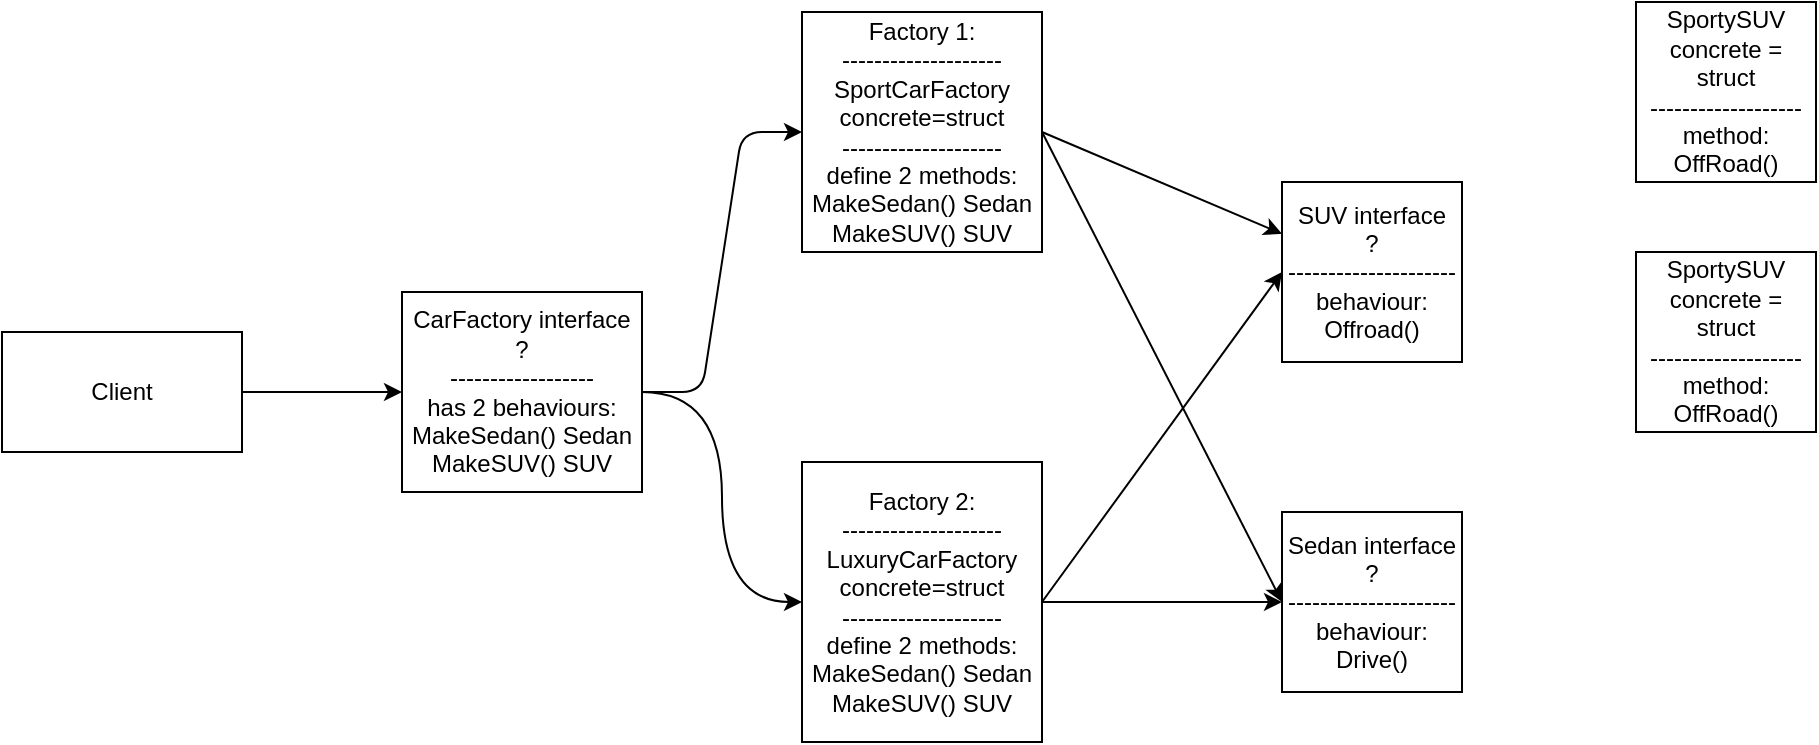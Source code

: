 <mxfile>
    <diagram id="KUEobTJNzFjchIPSe8lg" name="Page-1">
        <mxGraphModel dx="1006" dy="458" grid="1" gridSize="10" guides="1" tooltips="1" connect="1" arrows="1" fold="1" page="1" pageScale="1" pageWidth="1654" pageHeight="1169" math="0" shadow="0">
            <root>
                <mxCell id="0"/>
                <mxCell id="1" parent="0"/>
                <mxCell id="6" value="" style="edgeStyle=entityRelationEdgeStyle;html=1;" parent="1" source="2" target="3" edge="1">
                    <mxGeometry relative="1" as="geometry"/>
                </mxCell>
                <mxCell id="11" value="" style="edgeStyle=none;html=1;entryX=0;entryY=0.5;entryDx=0;entryDy=0;exitX=1;exitY=0.5;exitDx=0;exitDy=0;" edge="1" parent="1" source="10" target="2">
                    <mxGeometry relative="1" as="geometry">
                        <mxPoint x="140" y="350" as="sourcePoint"/>
                    </mxGeometry>
                </mxCell>
                <mxCell id="2" value="&lt;div&gt;CarFactory interface&lt;/div&gt;&lt;div&gt;?&lt;/div&gt;&lt;div&gt;------------------&lt;/div&gt;&lt;div&gt;has 2 behaviours:&lt;/div&gt;&lt;div&gt;MakeSedan() Sedan&lt;/div&gt;&lt;div&gt;MakeSUV() SUV&lt;/div&gt;" style="rounded=0;whiteSpace=wrap;html=1;" parent="1" vertex="1">
                    <mxGeometry x="210" y="190" width="120" height="100" as="geometry"/>
                </mxCell>
                <mxCell id="14" value="" style="html=1;exitX=1;exitY=0.5;exitDx=0;exitDy=0;" edge="1" parent="1" source="3" target="13">
                    <mxGeometry relative="1" as="geometry"/>
                </mxCell>
                <mxCell id="17" style="html=1;exitX=1;exitY=0.5;exitDx=0;exitDy=0;entryX=0;entryY=0.5;entryDx=0;entryDy=0;" edge="1" parent="1" source="3" target="16">
                    <mxGeometry relative="1" as="geometry"/>
                </mxCell>
                <mxCell id="3" value="&lt;div&gt;Factory 1:&lt;/div&gt;&lt;div&gt;--------------------&lt;/div&gt;&lt;div&gt;SportCarFactory&lt;/div&gt;&lt;div&gt;concrete=struct&lt;/div&gt;&lt;div&gt;--------------------&lt;/div&gt;&lt;div&gt;define 2 methods:&lt;/div&gt;&lt;div&gt;MakeSedan() Sedan&lt;/div&gt;&lt;div&gt;MakeSUV() SUV&lt;/div&gt;" style="rounded=0;whiteSpace=wrap;html=1;" parent="1" vertex="1">
                    <mxGeometry x="410" y="50" width="120" height="120" as="geometry"/>
                </mxCell>
                <mxCell id="18" style="html=1;exitX=1;exitY=0.5;exitDx=0;exitDy=0;entryX=0;entryY=0.5;entryDx=0;entryDy=0;" edge="1" parent="1" source="7" target="13">
                    <mxGeometry relative="1" as="geometry"/>
                </mxCell>
                <mxCell id="19" style="html=1;exitX=1;exitY=0.5;exitDx=0;exitDy=0;entryX=0;entryY=0.5;entryDx=0;entryDy=0;" edge="1" parent="1" source="7" target="16">
                    <mxGeometry relative="1" as="geometry"/>
                </mxCell>
                <mxCell id="7" value="&lt;div&gt;Factory 2:&lt;/div&gt;&lt;div&gt;--------------------&lt;/div&gt;&lt;div&gt;LuxuryCarFactory&lt;/div&gt;&lt;div&gt;concrete=struct&lt;/div&gt;&lt;div&gt;--------------------&lt;/div&gt;&lt;div&gt;define 2 methods:&lt;/div&gt;&lt;div&gt;MakeSedan() Sedan&lt;/div&gt;&lt;div&gt;MakeSUV() SUV&lt;/div&gt;" style="rounded=0;whiteSpace=wrap;html=1;" parent="1" vertex="1">
                    <mxGeometry x="410" y="275" width="120" height="140" as="geometry"/>
                </mxCell>
                <mxCell id="9" value="" style="endArrow=classic;html=1;entryX=0;entryY=0.5;entryDx=0;entryDy=0;exitX=1;exitY=0.5;exitDx=0;exitDy=0;edgeStyle=orthogonalEdgeStyle;curved=1;" parent="1" source="2" target="7" edge="1">
                    <mxGeometry width="50" height="50" relative="1" as="geometry">
                        <mxPoint x="430" y="270" as="sourcePoint"/>
                        <mxPoint x="480" y="220" as="targetPoint"/>
                    </mxGeometry>
                </mxCell>
                <mxCell id="10" value="Client" style="rounded=0;whiteSpace=wrap;html=1;" vertex="1" parent="1">
                    <mxGeometry x="10" y="210" width="120" height="60" as="geometry"/>
                </mxCell>
                <mxCell id="13" value="&lt;div&gt;SUV interface&lt;/div&gt;&lt;div&gt;?&lt;/div&gt;&lt;div&gt;---------------------&lt;/div&gt;&lt;div&gt;behaviour:&lt;/div&gt;&lt;div&gt;Offroad()&lt;/div&gt;&lt;div&gt;&lt;/div&gt;" style="rounded=0;whiteSpace=wrap;html=1;" vertex="1" parent="1">
                    <mxGeometry x="650" y="135" width="90" height="90" as="geometry"/>
                </mxCell>
                <mxCell id="16" value="&lt;div&gt;Sedan interface&lt;/div&gt;&lt;div&gt;?&lt;/div&gt;&lt;div&gt;---------------------&lt;/div&gt;&lt;div&gt;behaviour:&lt;/div&gt;&lt;div&gt;Drive()&lt;/div&gt;&lt;div&gt;&lt;/div&gt;&lt;div&gt;&lt;/div&gt;" style="rounded=0;whiteSpace=wrap;html=1;" vertex="1" parent="1">
                    <mxGeometry x="650" y="300" width="90" height="90" as="geometry"/>
                </mxCell>
                <mxCell id="20" value="&lt;div&gt;SportySUV&lt;/div&gt;&lt;div&gt;concrete = struct&lt;/div&gt;&lt;div&gt;-------------------&lt;/div&gt;&lt;div&gt;method:&lt;/div&gt;&lt;div&gt;OffRoad()&lt;/div&gt;&lt;div&gt;&lt;/div&gt;&lt;div&gt;&lt;/div&gt;" style="rounded=0;whiteSpace=wrap;html=1;" vertex="1" parent="1">
                    <mxGeometry x="827" y="45" width="90" height="90" as="geometry"/>
                </mxCell>
                <mxCell id="21" value="&lt;div&gt;SportySUV&lt;/div&gt;&lt;div&gt;concrete = struct&lt;/div&gt;&lt;div&gt;-------------------&lt;/div&gt;&lt;div&gt;method:&lt;/div&gt;&lt;div&gt;OffRoad()&lt;/div&gt;&lt;div&gt;&lt;/div&gt;&lt;div&gt;&lt;/div&gt;" style="rounded=0;whiteSpace=wrap;html=1;" vertex="1" parent="1">
                    <mxGeometry x="827" y="170" width="90" height="90" as="geometry"/>
                </mxCell>
            </root>
        </mxGraphModel>
    </diagram>
</mxfile>